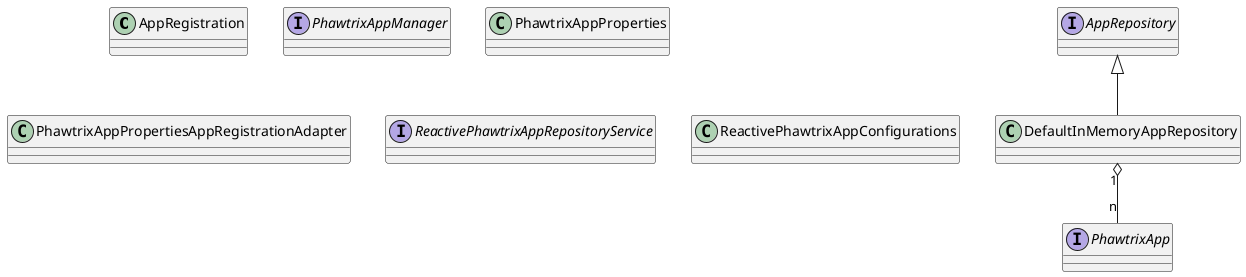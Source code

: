 @startuml


class AppRegistration
Interface AppRepository
class DefaultInMemoryAppRepository

interface PhawtrixApp
interface PhawtrixAppManager
class PhawtrixAppProperties
class PhawtrixAppPropertiesAppRegistrationAdapter
interface ReactivePhawtrixAppRepositoryService
class ReactivePhawtrixAppConfigurations

AppRepository <|-- DefaultInMemoryAppRepository

DefaultInMemoryAppRepository "1" o-- "n" PhawtrixApp

@enduml